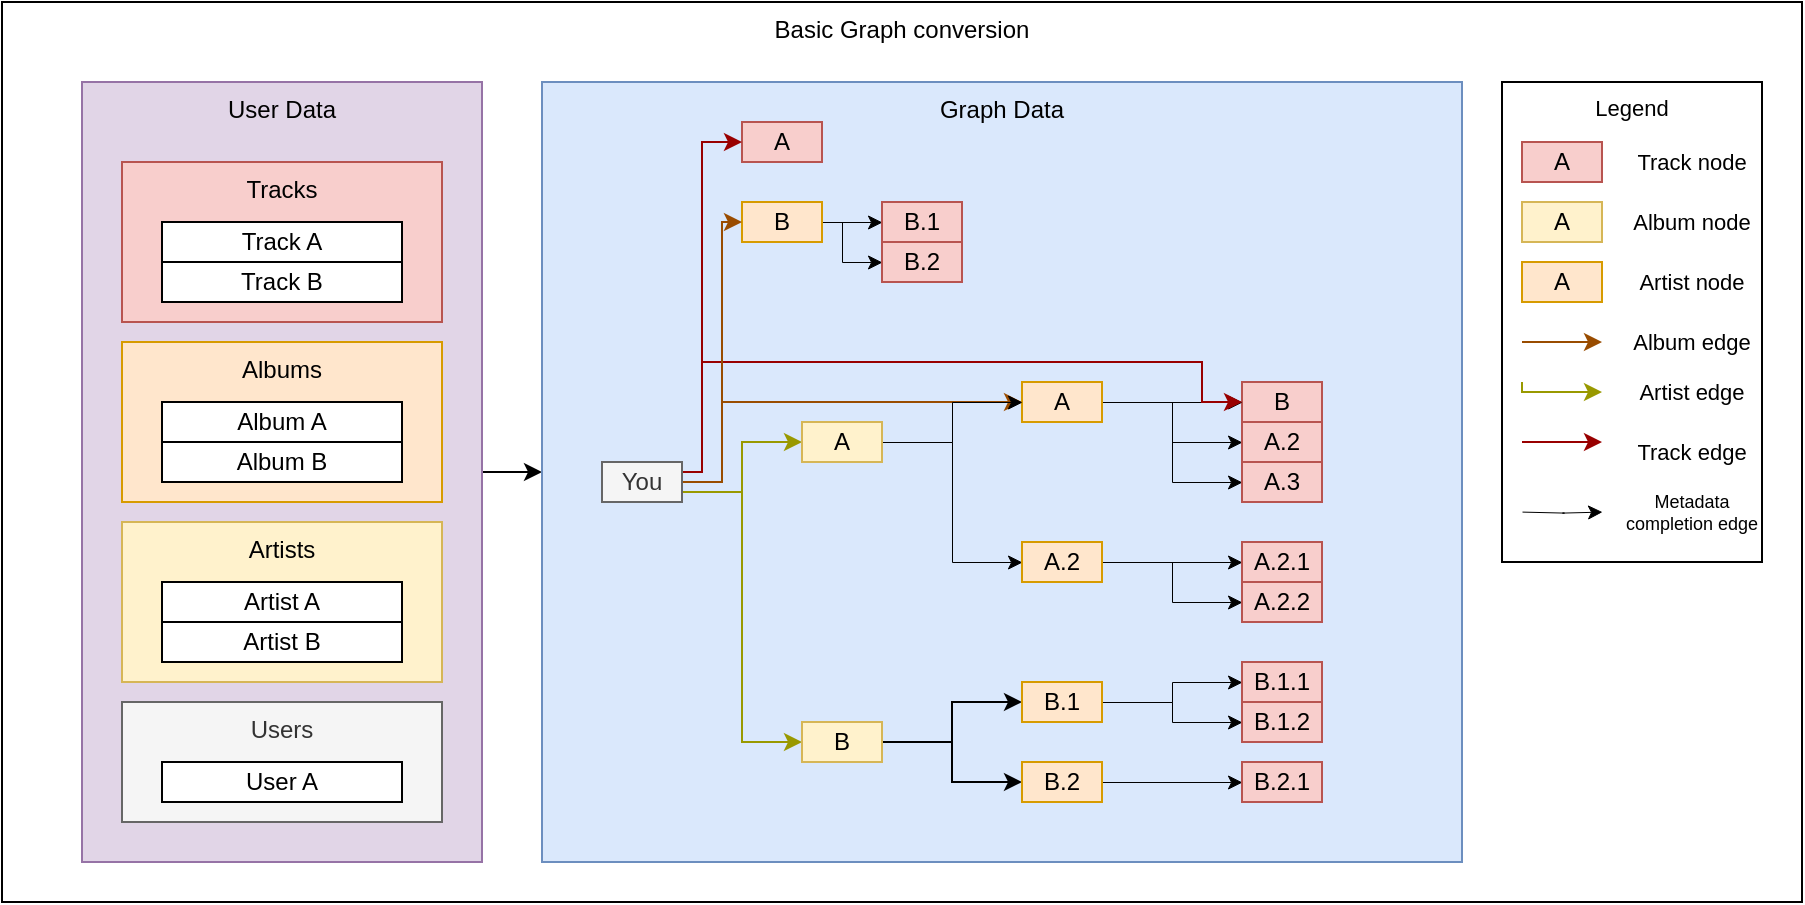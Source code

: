<mxfile version="18.0.1" type="device"><diagram id="3FuMZ1e_deoRVSTneDtn" name="Page-1"><mxGraphModel dx="1990" dy="1238" grid="1" gridSize="10" guides="1" tooltips="1" connect="1" arrows="1" fold="1" page="1" pageScale="1" pageWidth="850" pageHeight="1100" math="0" shadow="0"><root><mxCell id="0"/><mxCell id="1" parent="0"/><mxCell id="2" value="Basic Graph conversion" style="rounded=0;whiteSpace=wrap;html=1;verticalAlign=top;" parent="1" vertex="1"><mxGeometry x="40" y="40" width="900" height="450" as="geometry"/></mxCell><mxCell id="O8z5yUPfaKezRsKL5KZz-57" style="edgeStyle=orthogonalEdgeStyle;rounded=0;orthogonalLoop=1;jettySize=auto;html=1;exitX=1;exitY=0.5;exitDx=0;exitDy=0;entryX=0;entryY=0.5;entryDx=0;entryDy=0;strokeColor=#000000;strokeWidth=1;" parent="1" source="O8z5yUPfaKezRsKL5KZz-2" target="O8z5yUPfaKezRsKL5KZz-8" edge="1"><mxGeometry relative="1" as="geometry"/></mxCell><mxCell id="O8z5yUPfaKezRsKL5KZz-2" value="User Data&lt;br&gt;" style="rounded=0;whiteSpace=wrap;html=1;verticalAlign=top;align=center;fillColor=#e1d5e7;strokeColor=#9673a6;" parent="1" vertex="1"><mxGeometry x="80" y="80" width="200" height="390" as="geometry"/></mxCell><mxCell id="O8z5yUPfaKezRsKL5KZz-3" value="Tracks" style="rounded=0;whiteSpace=wrap;html=1;verticalAlign=top;fillColor=#f8cecc;strokeColor=#b85450;" parent="1" vertex="1"><mxGeometry x="100" y="120" width="160" height="80" as="geometry"/></mxCell><mxCell id="O8z5yUPfaKezRsKL5KZz-4" value="Albums" style="rounded=0;whiteSpace=wrap;html=1;verticalAlign=top;fillColor=#ffe6cc;strokeColor=#d79b00;" parent="1" vertex="1"><mxGeometry x="100" y="210" width="160" height="80" as="geometry"/></mxCell><mxCell id="O8z5yUPfaKezRsKL5KZz-5" value="Artists" style="rounded=0;whiteSpace=wrap;html=1;verticalAlign=top;fillColor=#fff2cc;strokeColor=#d6b656;" parent="1" vertex="1"><mxGeometry x="100" y="300" width="160" height="80" as="geometry"/></mxCell><mxCell id="O8z5yUPfaKezRsKL5KZz-6" value="Users" style="rounded=0;whiteSpace=wrap;html=1;verticalAlign=top;fillColor=#f5f5f5;strokeColor=#666666;fontColor=#333333;" parent="1" vertex="1"><mxGeometry x="100" y="390" width="160" height="60" as="geometry"/></mxCell><mxCell id="O8z5yUPfaKezRsKL5KZz-8" value="Graph Data" style="rounded=0;whiteSpace=wrap;html=1;verticalAlign=top;align=center;fillColor=#dae8fc;strokeColor=#6c8ebf;" parent="1" vertex="1"><mxGeometry x="310" y="80" width="460" height="390" as="geometry"/></mxCell><mxCell id="O8z5yUPfaKezRsKL5KZz-9" value="Track A" style="rounded=0;whiteSpace=wrap;html=1;" parent="1" vertex="1"><mxGeometry x="120" y="150" width="120" height="20" as="geometry"/></mxCell><mxCell id="O8z5yUPfaKezRsKL5KZz-10" value="Track B" style="rounded=0;whiteSpace=wrap;html=1;" parent="1" vertex="1"><mxGeometry x="120" y="170" width="120" height="20" as="geometry"/></mxCell><mxCell id="O8z5yUPfaKezRsKL5KZz-11" value="Album A" style="rounded=0;whiteSpace=wrap;html=1;" parent="1" vertex="1"><mxGeometry x="120" y="240" width="120" height="20" as="geometry"/></mxCell><mxCell id="O8z5yUPfaKezRsKL5KZz-12" value="Album B" style="rounded=0;whiteSpace=wrap;html=1;" parent="1" vertex="1"><mxGeometry x="120" y="260" width="120" height="20" as="geometry"/></mxCell><mxCell id="O8z5yUPfaKezRsKL5KZz-13" value="Artist A" style="rounded=0;whiteSpace=wrap;html=1;" parent="1" vertex="1"><mxGeometry x="120" y="330" width="120" height="20" as="geometry"/></mxCell><mxCell id="O8z5yUPfaKezRsKL5KZz-14" value="Artist B" style="rounded=0;whiteSpace=wrap;html=1;" parent="1" vertex="1"><mxGeometry x="120" y="350" width="120" height="20" as="geometry"/></mxCell><mxCell id="O8z5yUPfaKezRsKL5KZz-15" value="User A" style="rounded=0;whiteSpace=wrap;html=1;" parent="1" vertex="1"><mxGeometry x="120" y="420" width="120" height="20" as="geometry"/></mxCell><mxCell id="O8z5yUPfaKezRsKL5KZz-16" value="A" style="rounded=0;whiteSpace=wrap;html=1;fillColor=#f8cecc;strokeColor=#b85450;" parent="1" vertex="1"><mxGeometry x="410" y="100" width="40" height="20" as="geometry"/></mxCell><mxCell id="O8z5yUPfaKezRsKL5KZz-17" value="B" style="rounded=0;whiteSpace=wrap;html=1;fillColor=#f8cecc;strokeColor=#b85450;" parent="1" vertex="1"><mxGeometry x="660" y="230" width="40" height="20" as="geometry"/></mxCell><mxCell id="O8z5yUPfaKezRsKL5KZz-34" style="edgeStyle=orthogonalEdgeStyle;rounded=0;orthogonalLoop=1;jettySize=auto;html=1;exitX=1;exitY=0.5;exitDx=0;exitDy=0;entryX=0;entryY=0.5;entryDx=0;entryDy=0;strokeWidth=0.5;" parent="1" source="O8z5yUPfaKezRsKL5KZz-18" target="O8z5yUPfaKezRsKL5KZz-17" edge="1"><mxGeometry relative="1" as="geometry"/></mxCell><mxCell id="O8z5yUPfaKezRsKL5KZz-37" style="edgeStyle=orthogonalEdgeStyle;rounded=0;orthogonalLoop=1;jettySize=auto;html=1;exitX=1;exitY=0.5;exitDx=0;exitDy=0;entryX=0;entryY=0.5;entryDx=0;entryDy=0;strokeWidth=0.5;" parent="1" source="O8z5yUPfaKezRsKL5KZz-18" target="O8z5yUPfaKezRsKL5KZz-35" edge="1"><mxGeometry relative="1" as="geometry"/></mxCell><mxCell id="O8z5yUPfaKezRsKL5KZz-38" style="edgeStyle=orthogonalEdgeStyle;rounded=0;orthogonalLoop=1;jettySize=auto;html=1;exitX=1;exitY=0.5;exitDx=0;exitDy=0;entryX=0;entryY=0.5;entryDx=0;entryDy=0;strokeWidth=0.5;" parent="1" source="O8z5yUPfaKezRsKL5KZz-18" target="O8z5yUPfaKezRsKL5KZz-36" edge="1"><mxGeometry relative="1" as="geometry"/></mxCell><mxCell id="O8z5yUPfaKezRsKL5KZz-18" value="A" style="rounded=0;whiteSpace=wrap;html=1;fillColor=#ffe6cc;strokeColor=#d79b00;" parent="1" vertex="1"><mxGeometry x="550" y="230" width="40" height="20" as="geometry"/></mxCell><mxCell id="O8z5yUPfaKezRsKL5KZz-45" style="edgeStyle=orthogonalEdgeStyle;rounded=0;orthogonalLoop=1;jettySize=auto;html=1;exitX=1;exitY=0.5;exitDx=0;exitDy=0;entryX=0;entryY=0.5;entryDx=0;entryDy=0;strokeColor=#000000;strokeWidth=0.5;" parent="1" source="O8z5yUPfaKezRsKL5KZz-19" target="O8z5yUPfaKezRsKL5KZz-43" edge="1"><mxGeometry relative="1" as="geometry"/></mxCell><mxCell id="O8z5yUPfaKezRsKL5KZz-46" style="edgeStyle=orthogonalEdgeStyle;rounded=0;orthogonalLoop=1;jettySize=auto;html=1;exitX=1;exitY=0.5;exitDx=0;exitDy=0;entryX=0;entryY=0.5;entryDx=0;entryDy=0;strokeColor=#000000;strokeWidth=0.5;" parent="1" source="O8z5yUPfaKezRsKL5KZz-19" target="O8z5yUPfaKezRsKL5KZz-44" edge="1"><mxGeometry relative="1" as="geometry"><Array as="points"><mxPoint x="460" y="150"/><mxPoint x="460" y="170"/></Array></mxGeometry></mxCell><mxCell id="O8z5yUPfaKezRsKL5KZz-19" value="B" style="rounded=0;whiteSpace=wrap;html=1;fillColor=#ffe6cc;strokeColor=#d79b00;" parent="1" vertex="1"><mxGeometry x="410" y="140" width="40" height="20" as="geometry"/></mxCell><mxCell id="O8z5yUPfaKezRsKL5KZz-25" style="edgeStyle=orthogonalEdgeStyle;rounded=0;orthogonalLoop=1;jettySize=auto;html=1;exitX=1;exitY=0.75;exitDx=0;exitDy=0;entryX=0;entryY=0.5;entryDx=0;entryDy=0;strokeColor=#999900;" parent="1" source="O8z5yUPfaKezRsKL5KZz-22" target="O8z5yUPfaKezRsKL5KZz-23" edge="1"><mxGeometry relative="1" as="geometry"/></mxCell><mxCell id="O8z5yUPfaKezRsKL5KZz-26" style="edgeStyle=orthogonalEdgeStyle;rounded=0;orthogonalLoop=1;jettySize=auto;html=1;exitX=1;exitY=0.75;exitDx=0;exitDy=0;entryX=0;entryY=0.5;entryDx=0;entryDy=0;strokeColor=#999900;" parent="1" source="O8z5yUPfaKezRsKL5KZz-22" target="O8z5yUPfaKezRsKL5KZz-24" edge="1"><mxGeometry relative="1" as="geometry"/></mxCell><mxCell id="O8z5yUPfaKezRsKL5KZz-39" style="edgeStyle=orthogonalEdgeStyle;rounded=0;orthogonalLoop=1;jettySize=auto;html=1;exitX=1;exitY=0.5;exitDx=0;exitDy=0;entryX=0;entryY=0.5;entryDx=0;entryDy=0;strokeColor=#994C00;" parent="1" source="O8z5yUPfaKezRsKL5KZz-22" target="O8z5yUPfaKezRsKL5KZz-18" edge="1"><mxGeometry relative="1" as="geometry"><Array as="points"><mxPoint x="400" y="280"/><mxPoint x="400" y="240"/></Array></mxGeometry></mxCell><mxCell id="O8z5yUPfaKezRsKL5KZz-40" style="edgeStyle=orthogonalEdgeStyle;rounded=0;orthogonalLoop=1;jettySize=auto;html=1;exitX=1;exitY=0.25;exitDx=0;exitDy=0;entryX=0;entryY=0.5;entryDx=0;entryDy=0;strokeColor=#990000;strokeWidth=1;" parent="1" source="O8z5yUPfaKezRsKL5KZz-22" target="O8z5yUPfaKezRsKL5KZz-17" edge="1"><mxGeometry relative="1" as="geometry"><Array as="points"><mxPoint x="390" y="275"/><mxPoint x="390" y="220"/><mxPoint x="640" y="220"/><mxPoint x="640" y="240"/></Array></mxGeometry></mxCell><mxCell id="O8z5yUPfaKezRsKL5KZz-41" style="edgeStyle=orthogonalEdgeStyle;rounded=0;orthogonalLoop=1;jettySize=auto;html=1;exitX=1;exitY=0.25;exitDx=0;exitDy=0;entryX=0;entryY=0.5;entryDx=0;entryDy=0;strokeColor=#990000;strokeWidth=1;" parent="1" source="O8z5yUPfaKezRsKL5KZz-22" target="O8z5yUPfaKezRsKL5KZz-16" edge="1"><mxGeometry relative="1" as="geometry"><Array as="points"><mxPoint x="390" y="275"/><mxPoint x="390" y="110"/></Array></mxGeometry></mxCell><mxCell id="O8z5yUPfaKezRsKL5KZz-42" style="edgeStyle=orthogonalEdgeStyle;rounded=0;orthogonalLoop=1;jettySize=auto;html=1;exitX=1;exitY=0.5;exitDx=0;exitDy=0;entryX=0;entryY=0.5;entryDx=0;entryDy=0;strokeColor=#994C00;strokeWidth=1;" parent="1" source="O8z5yUPfaKezRsKL5KZz-22" target="O8z5yUPfaKezRsKL5KZz-19" edge="1"><mxGeometry relative="1" as="geometry"><Array as="points"><mxPoint x="400" y="280"/><mxPoint x="400" y="150"/></Array></mxGeometry></mxCell><mxCell id="O8z5yUPfaKezRsKL5KZz-22" value="You" style="rounded=0;whiteSpace=wrap;html=1;fillColor=#f5f5f5;strokeColor=#666666;fontColor=#333333;" parent="1" vertex="1"><mxGeometry x="340" y="270" width="40" height="20" as="geometry"/></mxCell><mxCell id="O8z5yUPfaKezRsKL5KZz-27" style="edgeStyle=orthogonalEdgeStyle;rounded=0;orthogonalLoop=1;jettySize=auto;html=1;exitX=1;exitY=0.5;exitDx=0;exitDy=0;entryX=0;entryY=0.5;entryDx=0;entryDy=0;strokeWidth=0.5;" parent="1" source="O8z5yUPfaKezRsKL5KZz-23" target="O8z5yUPfaKezRsKL5KZz-18" edge="1"><mxGeometry relative="1" as="geometry"/></mxCell><mxCell id="O8z5yUPfaKezRsKL5KZz-31" style="edgeStyle=orthogonalEdgeStyle;rounded=0;orthogonalLoop=1;jettySize=auto;html=1;exitX=1;exitY=0.5;exitDx=0;exitDy=0;entryX=0;entryY=0.5;entryDx=0;entryDy=0;strokeWidth=0.5;" parent="1" source="O8z5yUPfaKezRsKL5KZz-23" target="O8z5yUPfaKezRsKL5KZz-30" edge="1"><mxGeometry relative="1" as="geometry"/></mxCell><mxCell id="O8z5yUPfaKezRsKL5KZz-23" value="A" style="rounded=0;whiteSpace=wrap;html=1;fillColor=#fff2cc;strokeColor=#d6b656;" parent="1" vertex="1"><mxGeometry x="440" y="250" width="40" height="20" as="geometry"/></mxCell><mxCell id="O8z5yUPfaKezRsKL5KZz-29" style="edgeStyle=orthogonalEdgeStyle;rounded=0;orthogonalLoop=1;jettySize=auto;html=1;exitX=1;exitY=0.5;exitDx=0;exitDy=0;entryX=0;entryY=0.5;entryDx=0;entryDy=0;" parent="1" source="O8z5yUPfaKezRsKL5KZz-24" target="O8z5yUPfaKezRsKL5KZz-28" edge="1"><mxGeometry relative="1" as="geometry"/></mxCell><mxCell id="O8z5yUPfaKezRsKL5KZz-33" style="edgeStyle=orthogonalEdgeStyle;rounded=0;orthogonalLoop=1;jettySize=auto;html=1;exitX=1;exitY=0.5;exitDx=0;exitDy=0;entryX=0;entryY=0.5;entryDx=0;entryDy=0;" parent="1" source="O8z5yUPfaKezRsKL5KZz-24" target="O8z5yUPfaKezRsKL5KZz-32" edge="1"><mxGeometry relative="1" as="geometry"/></mxCell><mxCell id="O8z5yUPfaKezRsKL5KZz-24" value="B" style="rounded=0;whiteSpace=wrap;html=1;fillColor=#fff2cc;strokeColor=#d6b656;" parent="1" vertex="1"><mxGeometry x="440" y="400" width="40" height="20" as="geometry"/></mxCell><mxCell id="O8z5yUPfaKezRsKL5KZz-55" style="edgeStyle=orthogonalEdgeStyle;rounded=0;orthogonalLoop=1;jettySize=auto;html=1;exitX=1;exitY=0.5;exitDx=0;exitDy=0;entryX=0;entryY=0.5;entryDx=0;entryDy=0;strokeColor=#000000;strokeWidth=0.5;" parent="1" source="O8z5yUPfaKezRsKL5KZz-28" target="O8z5yUPfaKezRsKL5KZz-51" edge="1"><mxGeometry relative="1" as="geometry"/></mxCell><mxCell id="O8z5yUPfaKezRsKL5KZz-56" style="edgeStyle=orthogonalEdgeStyle;rounded=0;orthogonalLoop=1;jettySize=auto;html=1;exitX=1;exitY=0.5;exitDx=0;exitDy=0;strokeColor=#000000;strokeWidth=0.5;" parent="1" source="O8z5yUPfaKezRsKL5KZz-28" target="O8z5yUPfaKezRsKL5KZz-52" edge="1"><mxGeometry relative="1" as="geometry"/></mxCell><mxCell id="O8z5yUPfaKezRsKL5KZz-28" value="B.1" style="rounded=0;whiteSpace=wrap;html=1;fillColor=#ffe6cc;strokeColor=#d79b00;" parent="1" vertex="1"><mxGeometry x="550" y="380" width="40" height="20" as="geometry"/></mxCell><mxCell id="O8z5yUPfaKezRsKL5KZz-49" style="edgeStyle=orthogonalEdgeStyle;rounded=0;orthogonalLoop=1;jettySize=auto;html=1;exitX=1;exitY=0.5;exitDx=0;exitDy=0;entryX=0;entryY=0.5;entryDx=0;entryDy=0;strokeColor=#000000;strokeWidth=0.5;" parent="1" source="O8z5yUPfaKezRsKL5KZz-30" target="O8z5yUPfaKezRsKL5KZz-47" edge="1"><mxGeometry relative="1" as="geometry"/></mxCell><mxCell id="O8z5yUPfaKezRsKL5KZz-50" style="edgeStyle=orthogonalEdgeStyle;rounded=0;orthogonalLoop=1;jettySize=auto;html=1;exitX=1;exitY=0.5;exitDx=0;exitDy=0;entryX=0;entryY=0.5;entryDx=0;entryDy=0;strokeColor=#000000;strokeWidth=0.5;" parent="1" source="O8z5yUPfaKezRsKL5KZz-30" target="O8z5yUPfaKezRsKL5KZz-48" edge="1"><mxGeometry relative="1" as="geometry"/></mxCell><mxCell id="O8z5yUPfaKezRsKL5KZz-30" value="A.2" style="rounded=0;whiteSpace=wrap;html=1;fillColor=#ffe6cc;strokeColor=#d79b00;" parent="1" vertex="1"><mxGeometry x="550" y="310" width="40" height="20" as="geometry"/></mxCell><mxCell id="O8z5yUPfaKezRsKL5KZz-54" style="edgeStyle=orthogonalEdgeStyle;rounded=0;orthogonalLoop=1;jettySize=auto;html=1;exitX=1;exitY=0.5;exitDx=0;exitDy=0;entryX=0;entryY=0.5;entryDx=0;entryDy=0;strokeColor=#000000;strokeWidth=0.5;" parent="1" source="O8z5yUPfaKezRsKL5KZz-32" target="O8z5yUPfaKezRsKL5KZz-53" edge="1"><mxGeometry relative="1" as="geometry"/></mxCell><mxCell id="O8z5yUPfaKezRsKL5KZz-32" value="B.2" style="rounded=0;whiteSpace=wrap;html=1;fillColor=#ffe6cc;strokeColor=#d79b00;" parent="1" vertex="1"><mxGeometry x="550" y="420" width="40" height="20" as="geometry"/></mxCell><mxCell id="O8z5yUPfaKezRsKL5KZz-35" value="A.2" style="rounded=0;whiteSpace=wrap;html=1;fillColor=#f8cecc;strokeColor=#b85450;" parent="1" vertex="1"><mxGeometry x="660" y="250" width="40" height="20" as="geometry"/></mxCell><mxCell id="O8z5yUPfaKezRsKL5KZz-36" value="A.3" style="rounded=0;whiteSpace=wrap;html=1;fillColor=#f8cecc;strokeColor=#b85450;" parent="1" vertex="1"><mxGeometry x="660" y="270" width="40" height="20" as="geometry"/></mxCell><mxCell id="O8z5yUPfaKezRsKL5KZz-43" value="B.1" style="rounded=0;whiteSpace=wrap;html=1;fillColor=#f8cecc;strokeColor=#b85450;" parent="1" vertex="1"><mxGeometry x="480" y="140" width="40" height="20" as="geometry"/></mxCell><mxCell id="O8z5yUPfaKezRsKL5KZz-44" value="B.2" style="rounded=0;whiteSpace=wrap;html=1;fillColor=#f8cecc;strokeColor=#b85450;" parent="1" vertex="1"><mxGeometry x="480" y="160" width="40" height="20" as="geometry"/></mxCell><mxCell id="O8z5yUPfaKezRsKL5KZz-47" value="A.2.1" style="rounded=0;whiteSpace=wrap;html=1;fillColor=#f8cecc;strokeColor=#b85450;" parent="1" vertex="1"><mxGeometry x="660" y="310" width="40" height="20" as="geometry"/></mxCell><mxCell id="O8z5yUPfaKezRsKL5KZz-48" value="A.2.2" style="rounded=0;whiteSpace=wrap;html=1;fillColor=#f8cecc;strokeColor=#b85450;" parent="1" vertex="1"><mxGeometry x="660" y="330" width="40" height="20" as="geometry"/></mxCell><mxCell id="O8z5yUPfaKezRsKL5KZz-51" value="B.1.1" style="rounded=0;whiteSpace=wrap;html=1;fillColor=#f8cecc;strokeColor=#b85450;" parent="1" vertex="1"><mxGeometry x="660" y="370" width="40" height="20" as="geometry"/></mxCell><mxCell id="O8z5yUPfaKezRsKL5KZz-52" value="B.1.2" style="rounded=0;whiteSpace=wrap;html=1;fillColor=#f8cecc;strokeColor=#b85450;" parent="1" vertex="1"><mxGeometry x="660" y="390" width="40" height="20" as="geometry"/></mxCell><mxCell id="O8z5yUPfaKezRsKL5KZz-53" value="B.2.1" style="rounded=0;whiteSpace=wrap;html=1;fillColor=#f8cecc;strokeColor=#b85450;" parent="1" vertex="1"><mxGeometry x="660" y="420" width="40" height="20" as="geometry"/></mxCell><mxCell id="NwKA-87cWO7nUWnZi1QQ-3" value="Legend" style="rounded=0;whiteSpace=wrap;html=1;fontSize=11;verticalAlign=top;" vertex="1" parent="1"><mxGeometry x="790" y="80" width="130" height="240" as="geometry"/></mxCell><mxCell id="NwKA-87cWO7nUWnZi1QQ-4" value="A" style="rounded=0;whiteSpace=wrap;html=1;fillColor=#f8cecc;strokeColor=#b85450;" vertex="1" parent="1"><mxGeometry x="800" y="110" width="40" height="20" as="geometry"/></mxCell><mxCell id="NwKA-87cWO7nUWnZi1QQ-5" value="A" style="rounded=0;whiteSpace=wrap;html=1;fillColor=#fff2cc;strokeColor=#d6b656;" vertex="1" parent="1"><mxGeometry x="800" y="140" width="40" height="20" as="geometry"/></mxCell><mxCell id="NwKA-87cWO7nUWnZi1QQ-6" value="A" style="rounded=0;whiteSpace=wrap;html=1;fillColor=#ffe6cc;strokeColor=#d79b00;" vertex="1" parent="1"><mxGeometry x="800" y="170" width="40" height="20" as="geometry"/></mxCell><mxCell id="NwKA-87cWO7nUWnZi1QQ-7" value="Track node" style="text;html=1;strokeColor=none;fillColor=none;align=center;verticalAlign=middle;whiteSpace=wrap;rounded=0;fontSize=11;" vertex="1" parent="1"><mxGeometry x="850" y="105" width="70" height="30" as="geometry"/></mxCell><mxCell id="NwKA-87cWO7nUWnZi1QQ-8" value="Album node" style="text;html=1;strokeColor=none;fillColor=none;align=center;verticalAlign=middle;whiteSpace=wrap;rounded=0;fontSize=11;" vertex="1" parent="1"><mxGeometry x="850" y="135" width="70" height="30" as="geometry"/></mxCell><mxCell id="NwKA-87cWO7nUWnZi1QQ-9" value="Artist node" style="text;html=1;strokeColor=none;fillColor=none;align=center;verticalAlign=middle;whiteSpace=wrap;rounded=0;fontSize=11;" vertex="1" parent="1"><mxGeometry x="850" y="165" width="70" height="30" as="geometry"/></mxCell><mxCell id="NwKA-87cWO7nUWnZi1QQ-10" style="edgeStyle=orthogonalEdgeStyle;rounded=0;orthogonalLoop=1;jettySize=auto;html=1;strokeColor=#994C00;" edge="1" parent="1"><mxGeometry relative="1" as="geometry"><Array as="points"><mxPoint x="800" y="210"/></Array><mxPoint x="800" y="210" as="sourcePoint"/><mxPoint x="840" y="210" as="targetPoint"/></mxGeometry></mxCell><mxCell id="NwKA-87cWO7nUWnZi1QQ-11" value="Album edge" style="text;html=1;strokeColor=none;fillColor=none;align=center;verticalAlign=middle;whiteSpace=wrap;rounded=0;fontSize=11;" vertex="1" parent="1"><mxGeometry x="850" y="195" width="70" height="30" as="geometry"/></mxCell><mxCell id="NwKA-87cWO7nUWnZi1QQ-12" value="Artist edge" style="text;html=1;strokeColor=none;fillColor=none;align=center;verticalAlign=middle;whiteSpace=wrap;rounded=0;fontSize=11;" vertex="1" parent="1"><mxGeometry x="850" y="220" width="70" height="30" as="geometry"/></mxCell><mxCell id="NwKA-87cWO7nUWnZi1QQ-13" value="Track edge" style="text;html=1;strokeColor=none;fillColor=none;align=center;verticalAlign=middle;whiteSpace=wrap;rounded=0;fontSize=11;" vertex="1" parent="1"><mxGeometry x="850" y="250" width="70" height="30" as="geometry"/></mxCell><mxCell id="NwKA-87cWO7nUWnZi1QQ-14" value="Metadata completion edge" style="text;html=1;strokeColor=none;fillColor=none;align=center;verticalAlign=middle;whiteSpace=wrap;rounded=0;fontSize=9;" vertex="1" parent="1"><mxGeometry x="850" y="280" width="70" height="30" as="geometry"/></mxCell><mxCell id="NwKA-87cWO7nUWnZi1QQ-16" style="edgeStyle=orthogonalEdgeStyle;rounded=0;orthogonalLoop=1;jettySize=auto;html=1;strokeColor=#999900;" edge="1" parent="1"><mxGeometry relative="1" as="geometry"><mxPoint x="800" y="230" as="sourcePoint"/><mxPoint x="840" y="235" as="targetPoint"/><Array as="points"><mxPoint x="840" y="235"/></Array></mxGeometry></mxCell><mxCell id="NwKA-87cWO7nUWnZi1QQ-17" style="edgeStyle=orthogonalEdgeStyle;rounded=0;orthogonalLoop=1;jettySize=auto;html=1;entryX=0;entryY=0.5;entryDx=0;entryDy=0;strokeColor=#990000;strokeWidth=1;" edge="1" parent="1"><mxGeometry relative="1" as="geometry"><Array as="points"><mxPoint x="820" y="260"/><mxPoint x="820" y="260"/></Array><mxPoint x="800" y="260" as="sourcePoint"/><mxPoint x="840" y="260" as="targetPoint"/></mxGeometry></mxCell><mxCell id="NwKA-87cWO7nUWnZi1QQ-18" style="edgeStyle=orthogonalEdgeStyle;rounded=0;orthogonalLoop=1;jettySize=auto;html=1;strokeWidth=0.5;" edge="1" parent="1"><mxGeometry relative="1" as="geometry"><mxPoint x="800" y="294.8" as="sourcePoint"/><mxPoint x="840" y="294.8" as="targetPoint"/></mxGeometry></mxCell></root></mxGraphModel></diagram></mxfile>
